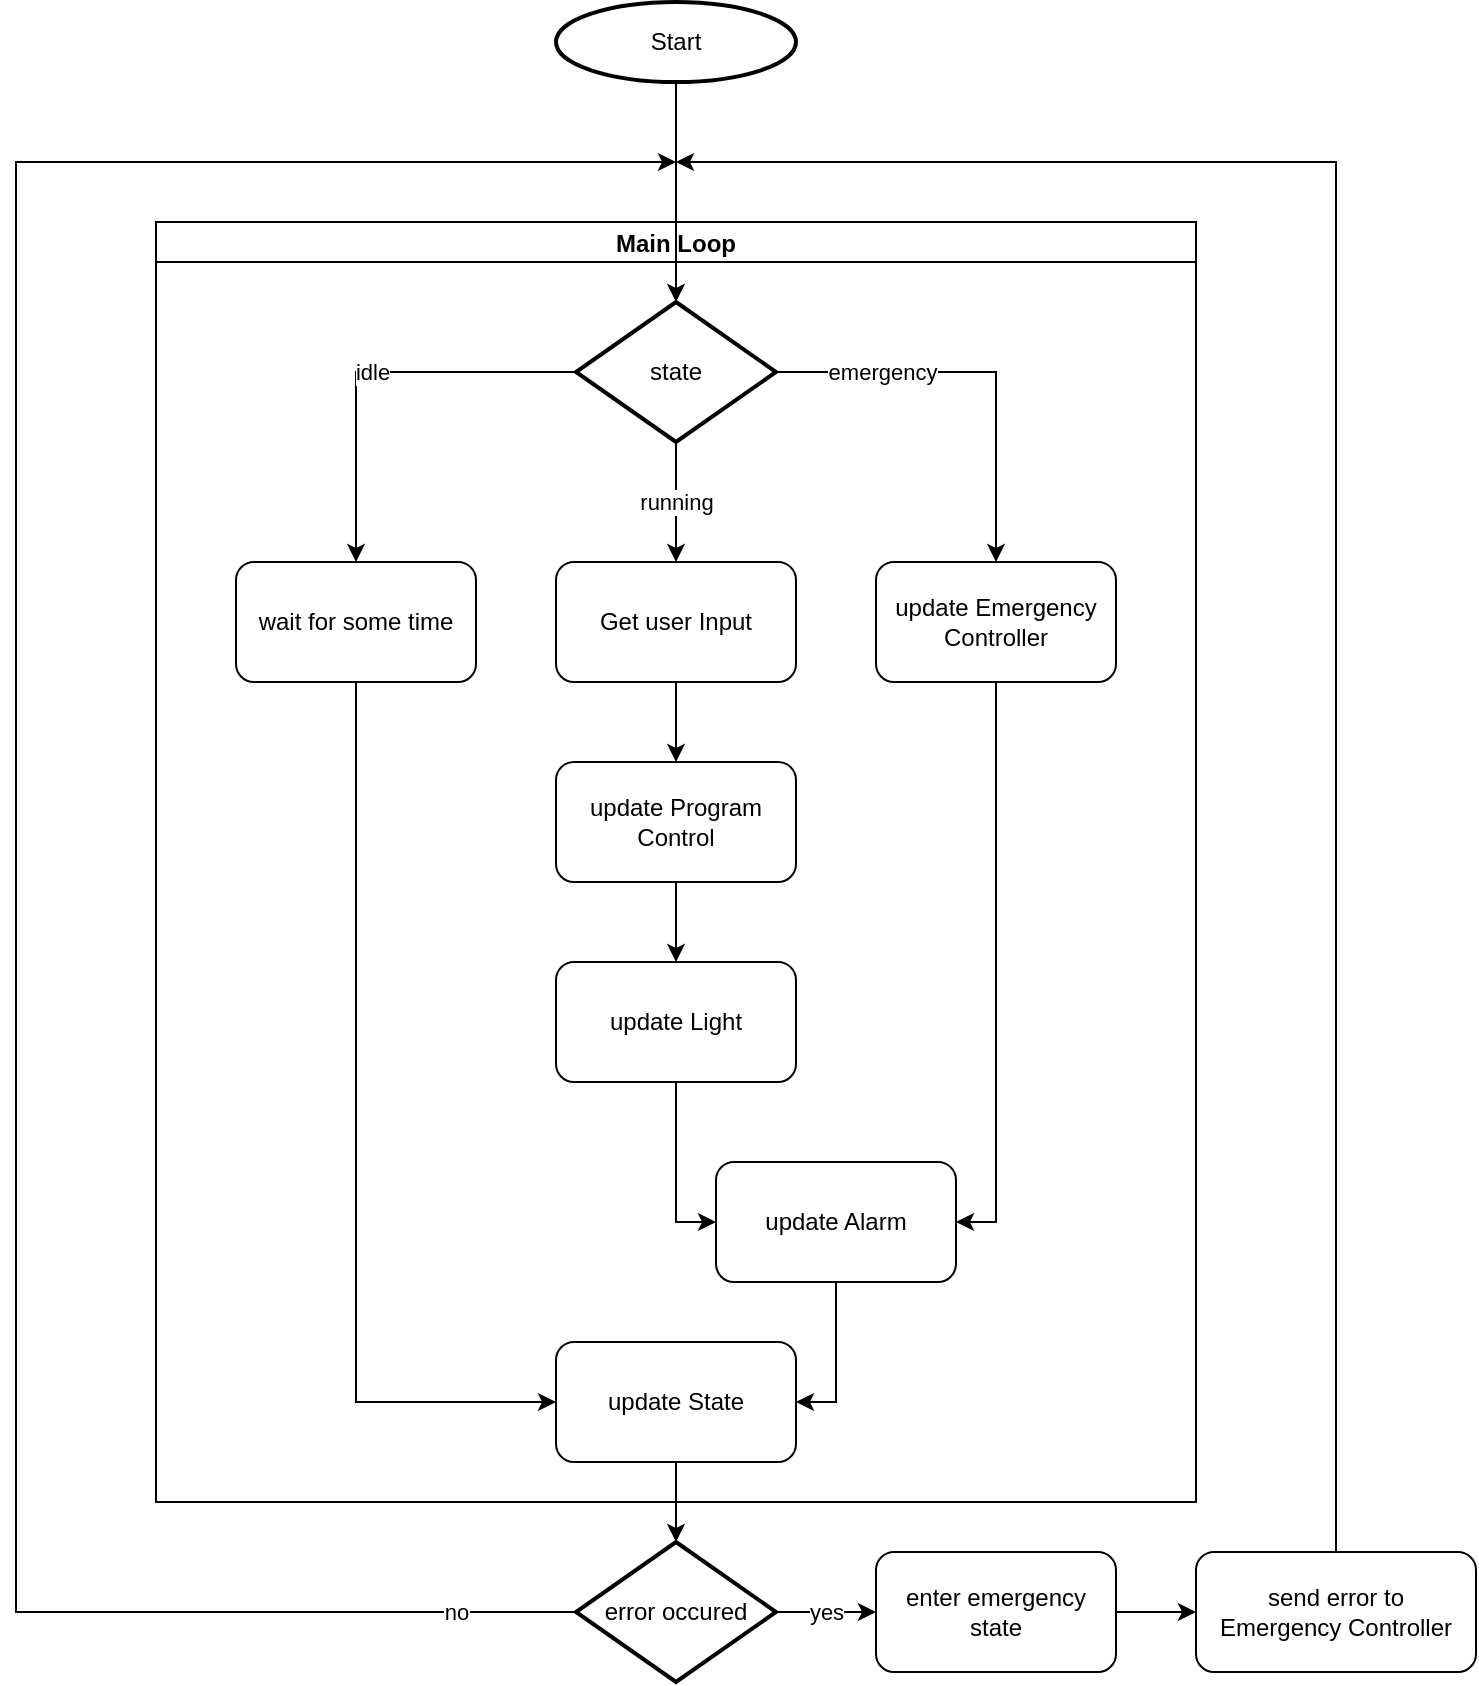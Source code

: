 <mxfile version="27.0.9">
  <diagram name="Page-1" id="bkVdhrxPGIxhIvEtOJ2F">
    <mxGraphModel dx="1395" dy="848" grid="1" gridSize="10" guides="1" tooltips="1" connect="1" arrows="1" fold="1" page="1" pageScale="1" pageWidth="1654" pageHeight="2336" math="0" shadow="0">
      <root>
        <mxCell id="0" />
        <mxCell id="1" parent="0" />
        <mxCell id="f2KJEAqYPx_8ajJZsXhc-2" value="Start" style="strokeWidth=2;html=1;shape=mxgraph.flowchart.start_1;whiteSpace=wrap;" vertex="1" parent="1">
          <mxGeometry x="520" y="40" width="120" height="40" as="geometry" />
        </mxCell>
        <mxCell id="f2KJEAqYPx_8ajJZsXhc-15" value="Main Loop" style="swimlane;startSize=20;" vertex="1" parent="1">
          <mxGeometry x="320" y="150" width="520" height="640" as="geometry" />
        </mxCell>
        <mxCell id="f2KJEAqYPx_8ajJZsXhc-31" value="emergency" style="edgeStyle=orthogonalEdgeStyle;rounded=0;orthogonalLoop=1;jettySize=auto;html=1;entryX=0.5;entryY=0;entryDx=0;entryDy=0;" edge="1" parent="f2KJEAqYPx_8ajJZsXhc-15" source="f2KJEAqYPx_8ajJZsXhc-23" target="f2KJEAqYPx_8ajJZsXhc-30">
          <mxGeometry x="-0.487" relative="1" as="geometry">
            <mxPoint as="offset" />
          </mxGeometry>
        </mxCell>
        <mxCell id="f2KJEAqYPx_8ajJZsXhc-41" value="idle" style="edgeStyle=orthogonalEdgeStyle;rounded=0;orthogonalLoop=1;jettySize=auto;html=1;exitX=0;exitY=0.5;exitDx=0;exitDy=0;exitPerimeter=0;entryX=0.5;entryY=0;entryDx=0;entryDy=0;" edge="1" parent="f2KJEAqYPx_8ajJZsXhc-15" source="f2KJEAqYPx_8ajJZsXhc-23" target="f2KJEAqYPx_8ajJZsXhc-40">
          <mxGeometry relative="1" as="geometry" />
        </mxCell>
        <mxCell id="f2KJEAqYPx_8ajJZsXhc-23" value="state" style="strokeWidth=2;html=1;shape=mxgraph.flowchart.decision;whiteSpace=wrap;" vertex="1" parent="f2KJEAqYPx_8ajJZsXhc-15">
          <mxGeometry x="210" y="40" width="100" height="70" as="geometry" />
        </mxCell>
        <mxCell id="f2KJEAqYPx_8ajJZsXhc-47" style="edgeStyle=orthogonalEdgeStyle;rounded=0;orthogonalLoop=1;jettySize=auto;html=1;entryX=1;entryY=0.5;entryDx=0;entryDy=0;exitX=0.5;exitY=1;exitDx=0;exitDy=0;" edge="1" parent="f2KJEAqYPx_8ajJZsXhc-15" source="f2KJEAqYPx_8ajJZsXhc-50" target="f2KJEAqYPx_8ajJZsXhc-42">
          <mxGeometry relative="1" as="geometry" />
        </mxCell>
        <mxCell id="f2KJEAqYPx_8ajJZsXhc-30" value="update Emergency Controller" style="rounded=1;whiteSpace=wrap;html=1;" vertex="1" parent="f2KJEAqYPx_8ajJZsXhc-15">
          <mxGeometry x="360" y="170" width="120" height="60" as="geometry" />
        </mxCell>
        <mxCell id="f2KJEAqYPx_8ajJZsXhc-8" style="edgeStyle=orthogonalEdgeStyle;rounded=0;orthogonalLoop=1;jettySize=auto;html=1;entryX=0.5;entryY=0;entryDx=0;entryDy=0;" edge="1" parent="f2KJEAqYPx_8ajJZsXhc-15" source="f2KJEAqYPx_8ajJZsXhc-4" target="f2KJEAqYPx_8ajJZsXhc-5">
          <mxGeometry relative="1" as="geometry" />
        </mxCell>
        <mxCell id="f2KJEAqYPx_8ajJZsXhc-4" value="Get user Input" style="rounded=1;whiteSpace=wrap;html=1;" vertex="1" parent="f2KJEAqYPx_8ajJZsXhc-15">
          <mxGeometry x="200" y="170" width="120" height="60" as="geometry" />
        </mxCell>
        <mxCell id="f2KJEAqYPx_8ajJZsXhc-9" style="edgeStyle=orthogonalEdgeStyle;rounded=0;orthogonalLoop=1;jettySize=auto;html=1;entryX=0.5;entryY=0;entryDx=0;entryDy=0;" edge="1" parent="f2KJEAqYPx_8ajJZsXhc-15" source="f2KJEAqYPx_8ajJZsXhc-5" target="f2KJEAqYPx_8ajJZsXhc-6">
          <mxGeometry relative="1" as="geometry" />
        </mxCell>
        <mxCell id="f2KJEAqYPx_8ajJZsXhc-5" value="update Program Control" style="rounded=1;whiteSpace=wrap;html=1;" vertex="1" parent="f2KJEAqYPx_8ajJZsXhc-15">
          <mxGeometry x="200" y="270" width="120" height="60" as="geometry" />
        </mxCell>
        <mxCell id="f2KJEAqYPx_8ajJZsXhc-52" style="edgeStyle=orthogonalEdgeStyle;rounded=0;orthogonalLoop=1;jettySize=auto;html=1;exitX=0.5;exitY=1;exitDx=0;exitDy=0;entryX=0;entryY=0.5;entryDx=0;entryDy=0;" edge="1" parent="f2KJEAqYPx_8ajJZsXhc-15" source="f2KJEAqYPx_8ajJZsXhc-6" target="f2KJEAqYPx_8ajJZsXhc-50">
          <mxGeometry relative="1" as="geometry" />
        </mxCell>
        <mxCell id="f2KJEAqYPx_8ajJZsXhc-6" value="update Light" style="rounded=1;whiteSpace=wrap;html=1;" vertex="1" parent="f2KJEAqYPx_8ajJZsXhc-15">
          <mxGeometry x="200" y="370" width="120" height="60" as="geometry" />
        </mxCell>
        <mxCell id="f2KJEAqYPx_8ajJZsXhc-29" value="running" style="edgeStyle=orthogonalEdgeStyle;rounded=0;orthogonalLoop=1;jettySize=auto;html=1;entryX=0.5;entryY=0;entryDx=0;entryDy=0;" edge="1" parent="f2KJEAqYPx_8ajJZsXhc-15" source="f2KJEAqYPx_8ajJZsXhc-23" target="f2KJEAqYPx_8ajJZsXhc-4">
          <mxGeometry relative="1" as="geometry" />
        </mxCell>
        <mxCell id="f2KJEAqYPx_8ajJZsXhc-46" style="edgeStyle=orthogonalEdgeStyle;rounded=0;orthogonalLoop=1;jettySize=auto;html=1;entryX=0;entryY=0.5;entryDx=0;entryDy=0;exitX=0.5;exitY=1;exitDx=0;exitDy=0;" edge="1" parent="f2KJEAqYPx_8ajJZsXhc-15" source="f2KJEAqYPx_8ajJZsXhc-40" target="f2KJEAqYPx_8ajJZsXhc-42">
          <mxGeometry relative="1" as="geometry" />
        </mxCell>
        <mxCell id="f2KJEAqYPx_8ajJZsXhc-40" value="wait for some time" style="rounded=1;whiteSpace=wrap;html=1;" vertex="1" parent="f2KJEAqYPx_8ajJZsXhc-15">
          <mxGeometry x="40" y="170" width="120" height="60" as="geometry" />
        </mxCell>
        <mxCell id="f2KJEAqYPx_8ajJZsXhc-42" value="update State" style="rounded=1;whiteSpace=wrap;html=1;" vertex="1" parent="f2KJEAqYPx_8ajJZsXhc-15">
          <mxGeometry x="200" y="560" width="120" height="60" as="geometry" />
        </mxCell>
        <mxCell id="f2KJEAqYPx_8ajJZsXhc-50" value="update Alarm" style="rounded=1;whiteSpace=wrap;html=1;" vertex="1" parent="f2KJEAqYPx_8ajJZsXhc-15">
          <mxGeometry x="280" y="470" width="120" height="60" as="geometry" />
        </mxCell>
        <mxCell id="f2KJEAqYPx_8ajJZsXhc-51" value="" style="edgeStyle=orthogonalEdgeStyle;rounded=0;orthogonalLoop=1;jettySize=auto;html=1;entryX=1;entryY=0.5;entryDx=0;entryDy=0;exitX=0.5;exitY=1;exitDx=0;exitDy=0;" edge="1" parent="f2KJEAqYPx_8ajJZsXhc-15" source="f2KJEAqYPx_8ajJZsXhc-30" target="f2KJEAqYPx_8ajJZsXhc-50">
          <mxGeometry relative="1" as="geometry">
            <mxPoint x="740" y="300" as="sourcePoint" />
            <mxPoint x="640" y="580" as="targetPoint" />
          </mxGeometry>
        </mxCell>
        <mxCell id="f2KJEAqYPx_8ajJZsXhc-20" value="no" style="edgeStyle=orthogonalEdgeStyle;rounded=0;orthogonalLoop=1;jettySize=auto;html=1;exitX=0;exitY=0.5;exitDx=0;exitDy=0;exitPerimeter=0;" edge="1" parent="1" source="f2KJEAqYPx_8ajJZsXhc-17">
          <mxGeometry x="-0.909" relative="1" as="geometry">
            <mxPoint x="580" y="120" as="targetPoint" />
            <mxPoint x="530" y="635" as="sourcePoint" />
            <Array as="points">
              <mxPoint x="250" y="845" />
              <mxPoint x="250" y="120" />
            </Array>
            <mxPoint as="offset" />
          </mxGeometry>
        </mxCell>
        <mxCell id="f2KJEAqYPx_8ajJZsXhc-28" value="yes" style="edgeStyle=orthogonalEdgeStyle;rounded=0;orthogonalLoop=1;jettySize=auto;html=1;exitX=1;exitY=0.5;exitDx=0;exitDy=0;exitPerimeter=0;entryX=0;entryY=0.5;entryDx=0;entryDy=0;" edge="1" parent="1" source="f2KJEAqYPx_8ajJZsXhc-17" target="f2KJEAqYPx_8ajJZsXhc-48">
          <mxGeometry relative="1" as="geometry">
            <mxPoint x="680" y="845" as="targetPoint" />
          </mxGeometry>
        </mxCell>
        <mxCell id="f2KJEAqYPx_8ajJZsXhc-17" value="error occured" style="strokeWidth=2;html=1;shape=mxgraph.flowchart.decision;whiteSpace=wrap;" vertex="1" parent="1">
          <mxGeometry x="530" y="810" width="100" height="70" as="geometry" />
        </mxCell>
        <mxCell id="f2KJEAqYPx_8ajJZsXhc-34" style="edgeStyle=orthogonalEdgeStyle;rounded=0;orthogonalLoop=1;jettySize=auto;html=1;exitX=0.5;exitY=0;exitDx=0;exitDy=0;" edge="1" parent="1" source="f2KJEAqYPx_8ajJZsXhc-27">
          <mxGeometry relative="1" as="geometry">
            <mxPoint x="580" y="120" as="targetPoint" />
            <mxPoint x="1020" y="580" as="sourcePoint" />
            <Array as="points">
              <mxPoint x="910" y="120" />
            </Array>
          </mxGeometry>
        </mxCell>
        <mxCell id="f2KJEAqYPx_8ajJZsXhc-27" value="send error to &lt;br&gt;Emergency Controller" style="rounded=1;whiteSpace=wrap;html=1;" vertex="1" parent="1">
          <mxGeometry x="840" y="815" width="140" height="60" as="geometry" />
        </mxCell>
        <mxCell id="f2KJEAqYPx_8ajJZsXhc-32" style="edgeStyle=orthogonalEdgeStyle;rounded=0;orthogonalLoop=1;jettySize=auto;html=1;entryX=0.5;entryY=0;entryDx=0;entryDy=0;entryPerimeter=0;" edge="1" parent="1" source="f2KJEAqYPx_8ajJZsXhc-2" target="f2KJEAqYPx_8ajJZsXhc-23">
          <mxGeometry relative="1" as="geometry" />
        </mxCell>
        <mxCell id="f2KJEAqYPx_8ajJZsXhc-44" style="edgeStyle=orthogonalEdgeStyle;rounded=0;orthogonalLoop=1;jettySize=auto;html=1;entryX=0.5;entryY=0;entryDx=0;entryDy=0;entryPerimeter=0;" edge="1" parent="1" source="f2KJEAqYPx_8ajJZsXhc-42" target="f2KJEAqYPx_8ajJZsXhc-17">
          <mxGeometry relative="1" as="geometry" />
        </mxCell>
        <mxCell id="f2KJEAqYPx_8ajJZsXhc-49" style="edgeStyle=orthogonalEdgeStyle;rounded=0;orthogonalLoop=1;jettySize=auto;html=1;exitX=1;exitY=0.5;exitDx=0;exitDy=0;entryX=0;entryY=0.5;entryDx=0;entryDy=0;" edge="1" parent="1" source="f2KJEAqYPx_8ajJZsXhc-48" target="f2KJEAqYPx_8ajJZsXhc-27">
          <mxGeometry relative="1" as="geometry" />
        </mxCell>
        <mxCell id="f2KJEAqYPx_8ajJZsXhc-48" value="enter emergency state" style="rounded=1;whiteSpace=wrap;html=1;" vertex="1" parent="1">
          <mxGeometry x="680" y="815" width="120" height="60" as="geometry" />
        </mxCell>
      </root>
    </mxGraphModel>
  </diagram>
</mxfile>
